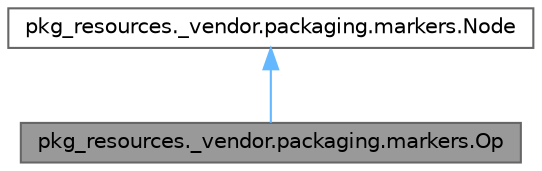 digraph "pkg_resources._vendor.packaging.markers.Op"
{
 // LATEX_PDF_SIZE
  bgcolor="transparent";
  edge [fontname=Helvetica,fontsize=10,labelfontname=Helvetica,labelfontsize=10];
  node [fontname=Helvetica,fontsize=10,shape=box,height=0.2,width=0.4];
  Node1 [id="Node000001",label="pkg_resources._vendor.packaging.markers.Op",height=0.2,width=0.4,color="gray40", fillcolor="grey60", style="filled", fontcolor="black",tooltip=" "];
  Node2 -> Node1 [id="edge1_Node000001_Node000002",dir="back",color="steelblue1",style="solid",tooltip=" "];
  Node2 [id="Node000002",label="pkg_resources._vendor.packaging.markers.Node",height=0.2,width=0.4,color="gray40", fillcolor="white", style="filled",URL="$classpkg__resources_1_1__vendor_1_1packaging_1_1markers_1_1_node.html",tooltip=" "];
}
